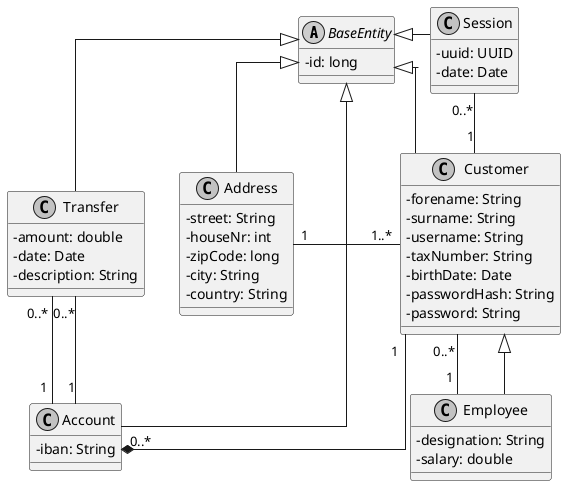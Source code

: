@startuml
skinparam classAttributeIconSize 0
skinparam linetype ortho
skinparam monochrome true

' Declare Classes
abstract class BaseEntity{
   - id: long
   '- getId(): long
   '+ equals(object: Object): boolean
   '+ hashCode(): int
}

class Account{
  - iban: String
}

class Address{
  - street: String
  - houseNr: int
  - zipCode: long
  - city: String
  - country: String
  '+ getResidents(): List<Customer>
  '+ addResident(customer: Customer): void
}

class Customer{
  - forename: String
  - surname: String
  - username: String
  - taxNumber: String
  - birthDate: Date
  - passwordHash: String
  - password: String
}

class Employee{
   - designation: String
   - salary: double
}

class Session{
  - uuid: UUID
  - date: Date
}

class Transfer{
  - amount: double
  - date: Date
  - description: String
}


' Declare relationship of classes
Session "0..*" -- "1" Customer
Customer "1" --* "0..*" Account
Address "1" - "1..*" Customer
Transfer "0..*" - "1" Account
Transfer "0..*" - "1" Account
Customer "0..*" -- "1" Employee

BaseEntity <|-- Account
BaseEntity <|-- Address
BaseEntity <|-- Customer
BaseEntity <|-- Session
BaseEntity <|-- Transfer

Customer <|-- Employee

BaseEntity -[hidden]> Session
Transfer -[hidden]> Address
Transfer -[hidden]-> Account

@enduml